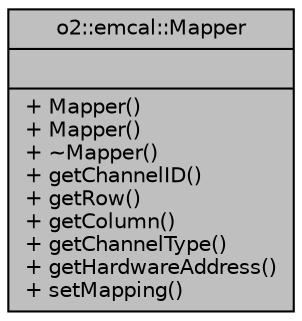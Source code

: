 digraph "o2::emcal::Mapper"
{
 // INTERACTIVE_SVG=YES
  bgcolor="transparent";
  edge [fontname="Helvetica",fontsize="10",labelfontname="Helvetica",labelfontsize="10"];
  node [fontname="Helvetica",fontsize="10",shape=record];
  Node1 [label="{o2::emcal::Mapper\n||+ Mapper()\l+ Mapper()\l+ ~Mapper()\l+ getChannelID()\l+ getRow()\l+ getColumn()\l+ getChannelType()\l+ getHardwareAddress()\l+ setMapping()\l}",height=0.2,width=0.4,color="black", fillcolor="grey75", style="filled", fontcolor="black"];
}

